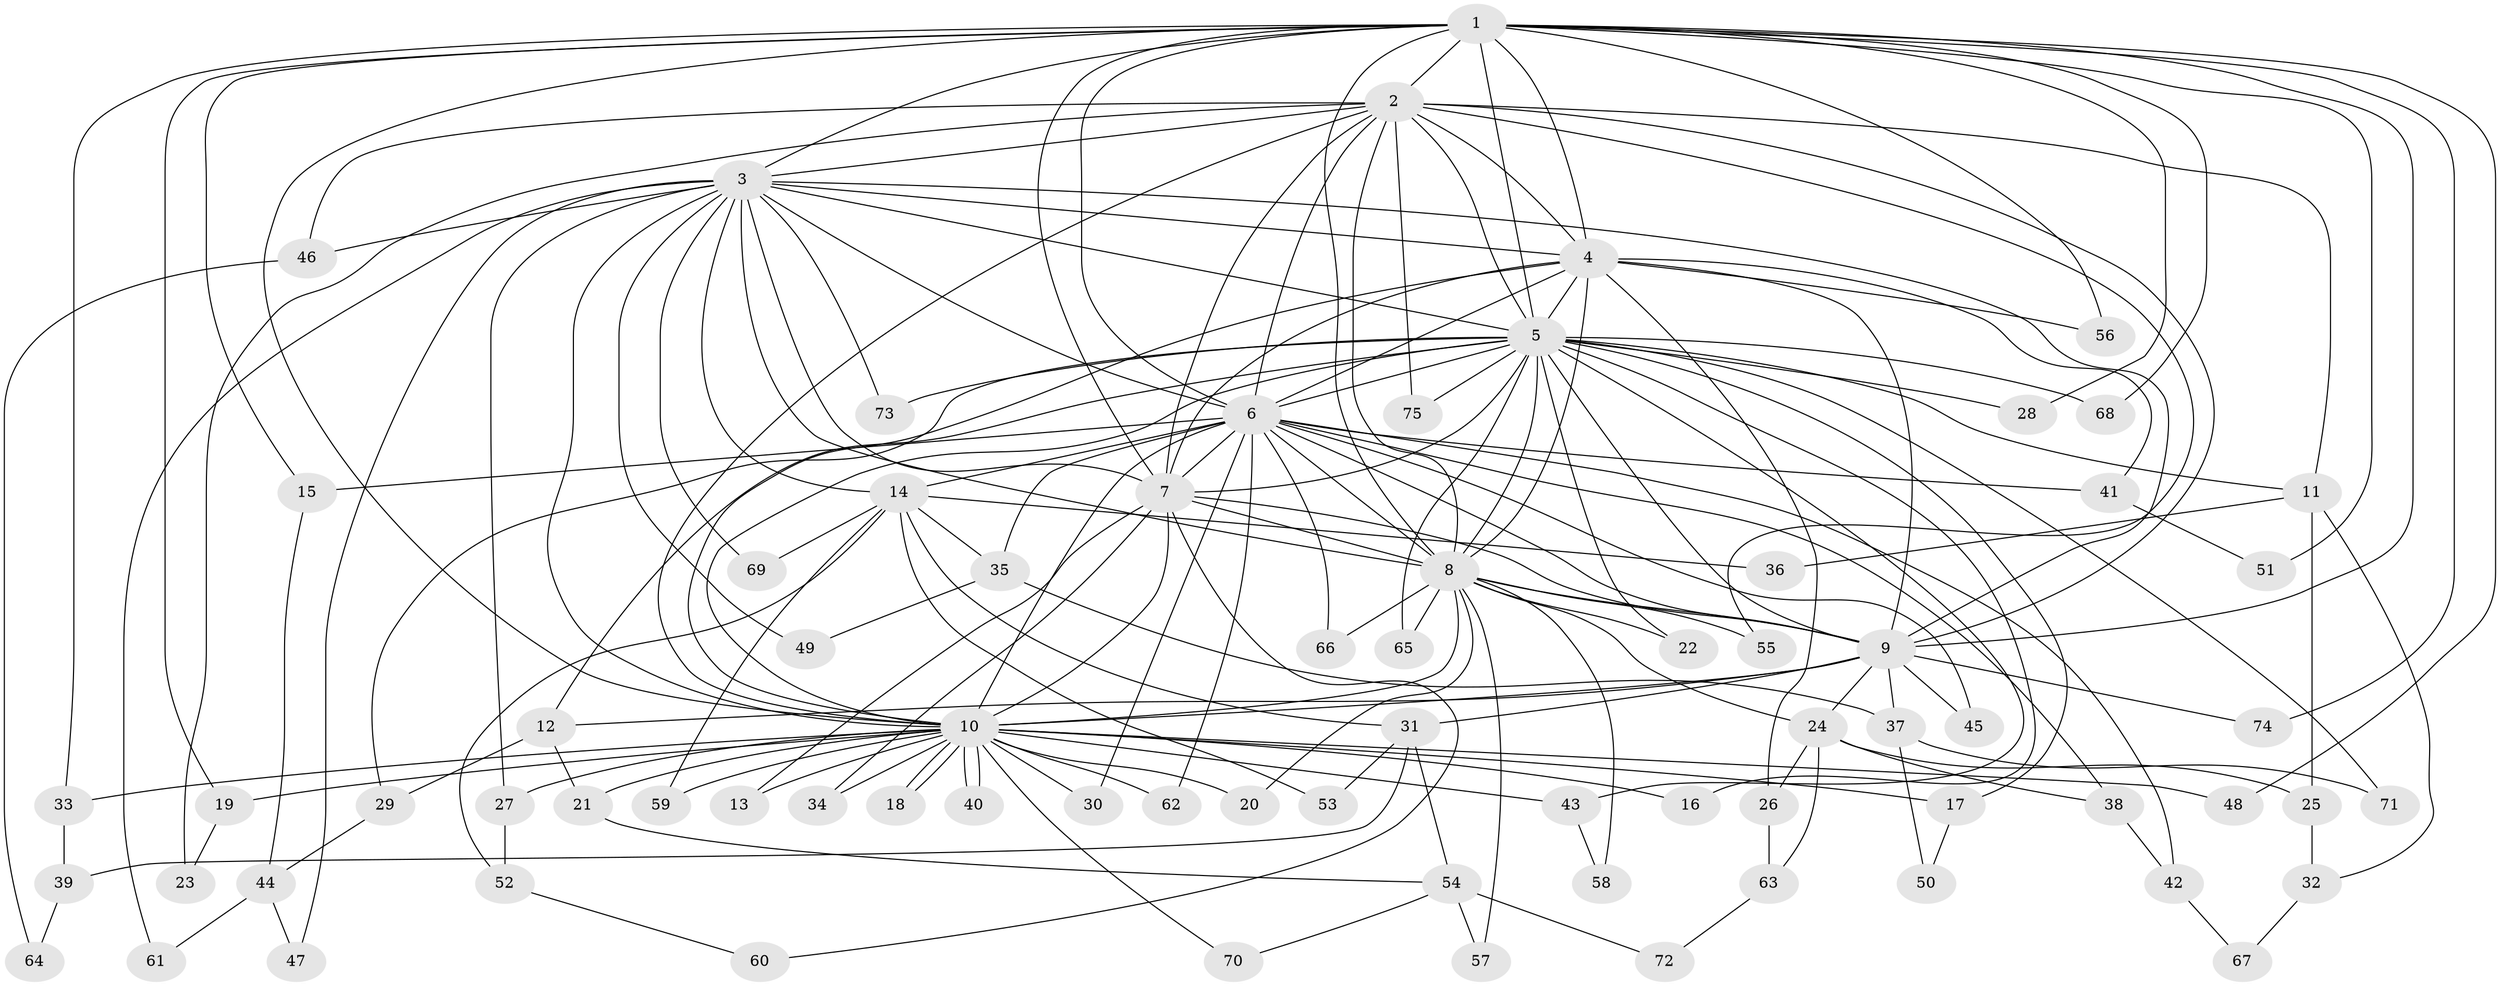 // Generated by graph-tools (version 1.1) at 2025/10/02/27/25 16:10:58]
// undirected, 75 vertices, 175 edges
graph export_dot {
graph [start="1"]
  node [color=gray90,style=filled];
  1;
  2;
  3;
  4;
  5;
  6;
  7;
  8;
  9;
  10;
  11;
  12;
  13;
  14;
  15;
  16;
  17;
  18;
  19;
  20;
  21;
  22;
  23;
  24;
  25;
  26;
  27;
  28;
  29;
  30;
  31;
  32;
  33;
  34;
  35;
  36;
  37;
  38;
  39;
  40;
  41;
  42;
  43;
  44;
  45;
  46;
  47;
  48;
  49;
  50;
  51;
  52;
  53;
  54;
  55;
  56;
  57;
  58;
  59;
  60;
  61;
  62;
  63;
  64;
  65;
  66;
  67;
  68;
  69;
  70;
  71;
  72;
  73;
  74;
  75;
  1 -- 2;
  1 -- 3;
  1 -- 4;
  1 -- 5;
  1 -- 6;
  1 -- 7;
  1 -- 8;
  1 -- 9;
  1 -- 10;
  1 -- 15;
  1 -- 19;
  1 -- 28;
  1 -- 33;
  1 -- 48;
  1 -- 51;
  1 -- 56;
  1 -- 68;
  1 -- 74;
  2 -- 3;
  2 -- 4;
  2 -- 5;
  2 -- 6;
  2 -- 7;
  2 -- 8;
  2 -- 9;
  2 -- 10;
  2 -- 11;
  2 -- 23;
  2 -- 46;
  2 -- 55;
  2 -- 75;
  3 -- 4;
  3 -- 5;
  3 -- 6;
  3 -- 7;
  3 -- 8;
  3 -- 9;
  3 -- 10;
  3 -- 14;
  3 -- 27;
  3 -- 46;
  3 -- 47;
  3 -- 49;
  3 -- 61;
  3 -- 69;
  3 -- 73;
  4 -- 5;
  4 -- 6;
  4 -- 7;
  4 -- 8;
  4 -- 9;
  4 -- 10;
  4 -- 26;
  4 -- 41;
  4 -- 56;
  5 -- 6;
  5 -- 7;
  5 -- 8;
  5 -- 9;
  5 -- 10;
  5 -- 11;
  5 -- 12;
  5 -- 16;
  5 -- 17;
  5 -- 22;
  5 -- 28;
  5 -- 29;
  5 -- 43;
  5 -- 65;
  5 -- 68;
  5 -- 71;
  5 -- 73;
  5 -- 75;
  6 -- 7;
  6 -- 8;
  6 -- 9;
  6 -- 10;
  6 -- 14;
  6 -- 15;
  6 -- 30;
  6 -- 35;
  6 -- 38;
  6 -- 41;
  6 -- 42;
  6 -- 45;
  6 -- 62;
  6 -- 66;
  7 -- 8;
  7 -- 9;
  7 -- 10;
  7 -- 13;
  7 -- 34;
  7 -- 60;
  8 -- 9;
  8 -- 10;
  8 -- 20;
  8 -- 22;
  8 -- 24;
  8 -- 55;
  8 -- 57;
  8 -- 58;
  8 -- 65;
  8 -- 66;
  9 -- 10;
  9 -- 12;
  9 -- 24;
  9 -- 31;
  9 -- 37;
  9 -- 45;
  9 -- 74;
  10 -- 13;
  10 -- 16;
  10 -- 17;
  10 -- 18;
  10 -- 18;
  10 -- 19;
  10 -- 20;
  10 -- 21;
  10 -- 27;
  10 -- 30;
  10 -- 33;
  10 -- 34;
  10 -- 40;
  10 -- 40;
  10 -- 43;
  10 -- 48;
  10 -- 59;
  10 -- 62;
  10 -- 70;
  11 -- 25;
  11 -- 32;
  11 -- 36;
  12 -- 21;
  12 -- 29;
  14 -- 31;
  14 -- 35;
  14 -- 36;
  14 -- 52;
  14 -- 53;
  14 -- 59;
  14 -- 69;
  15 -- 44;
  17 -- 50;
  19 -- 23;
  21 -- 54;
  24 -- 25;
  24 -- 26;
  24 -- 38;
  24 -- 63;
  25 -- 32;
  26 -- 63;
  27 -- 52;
  29 -- 44;
  31 -- 39;
  31 -- 53;
  31 -- 54;
  32 -- 67;
  33 -- 39;
  35 -- 37;
  35 -- 49;
  37 -- 50;
  37 -- 71;
  38 -- 42;
  39 -- 64;
  41 -- 51;
  42 -- 67;
  43 -- 58;
  44 -- 47;
  44 -- 61;
  46 -- 64;
  52 -- 60;
  54 -- 57;
  54 -- 70;
  54 -- 72;
  63 -- 72;
}

